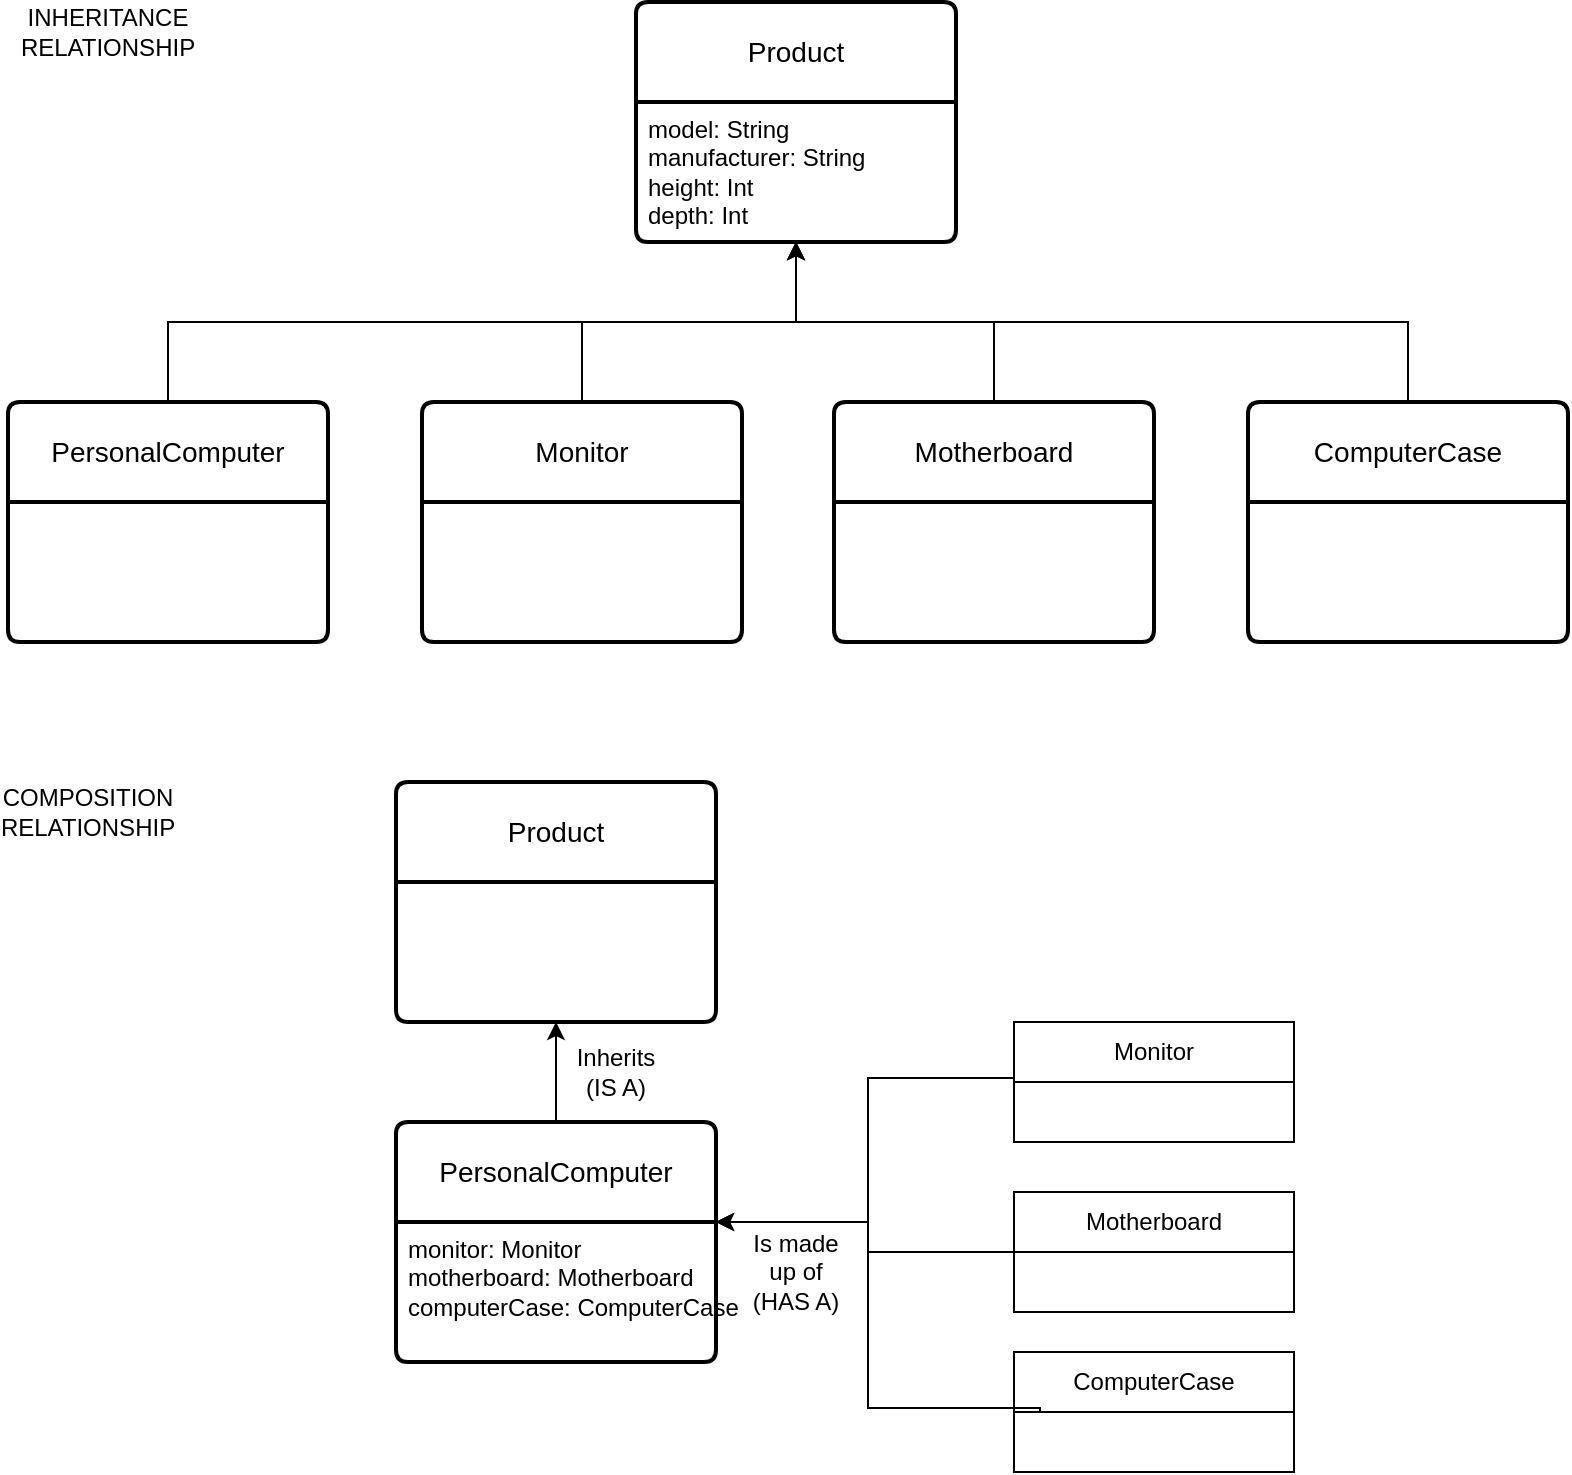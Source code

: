 <mxfile version="22.1.0" type="github">
  <diagram name="페이지-1" id="NA8AB3OvS2FSlZ8swBov">
    <mxGraphModel dx="1194" dy="682" grid="1" gridSize="10" guides="1" tooltips="1" connect="1" arrows="1" fold="1" page="1" pageScale="1" pageWidth="827" pageHeight="1169" math="0" shadow="0">
      <root>
        <mxCell id="0" />
        <mxCell id="1" parent="0" />
        <mxCell id="26T1E3DXYQmSKuZYPeMz-1" value="Product" style="swimlane;childLayout=stackLayout;horizontal=1;startSize=50;horizontalStack=0;rounded=1;fontSize=14;fontStyle=0;strokeWidth=2;resizeParent=0;resizeLast=1;shadow=0;dashed=0;align=center;arcSize=4;whiteSpace=wrap;html=1;" parent="1" vertex="1">
          <mxGeometry x="334" y="50" width="160" height="120" as="geometry" />
        </mxCell>
        <mxCell id="26T1E3DXYQmSKuZYPeMz-2" value="model: String&lt;br&gt;manufacturer: String&lt;br&gt;height: Int&lt;br&gt;depth: Int" style="align=left;strokeColor=none;fillColor=none;spacingLeft=4;fontSize=12;verticalAlign=top;resizable=0;rotatable=0;part=1;html=1;" parent="26T1E3DXYQmSKuZYPeMz-1" vertex="1">
          <mxGeometry y="50" width="160" height="70" as="geometry" />
        </mxCell>
        <mxCell id="26T1E3DXYQmSKuZYPeMz-23" style="edgeStyle=orthogonalEdgeStyle;rounded=0;orthogonalLoop=1;jettySize=auto;html=1;exitX=0.5;exitY=0;exitDx=0;exitDy=0;entryX=0.5;entryY=1;entryDx=0;entryDy=0;" parent="1" source="26T1E3DXYQmSKuZYPeMz-3" target="26T1E3DXYQmSKuZYPeMz-2" edge="1">
          <mxGeometry relative="1" as="geometry" />
        </mxCell>
        <mxCell id="26T1E3DXYQmSKuZYPeMz-3" value="PersonalComputer" style="swimlane;childLayout=stackLayout;horizontal=1;startSize=50;horizontalStack=0;rounded=1;fontSize=14;fontStyle=0;strokeWidth=2;resizeParent=0;resizeLast=1;shadow=0;dashed=0;align=center;arcSize=4;whiteSpace=wrap;html=1;" parent="1" vertex="1">
          <mxGeometry x="20" y="250" width="160" height="120" as="geometry" />
        </mxCell>
        <mxCell id="26T1E3DXYQmSKuZYPeMz-25" style="edgeStyle=orthogonalEdgeStyle;rounded=0;orthogonalLoop=1;jettySize=auto;html=1;exitX=0.5;exitY=0;exitDx=0;exitDy=0;entryX=0.5;entryY=1;entryDx=0;entryDy=0;" parent="1" source="26T1E3DXYQmSKuZYPeMz-6" target="26T1E3DXYQmSKuZYPeMz-2" edge="1">
          <mxGeometry relative="1" as="geometry" />
        </mxCell>
        <mxCell id="26T1E3DXYQmSKuZYPeMz-6" value="Monitor" style="swimlane;childLayout=stackLayout;horizontal=1;startSize=50;horizontalStack=0;rounded=1;fontSize=14;fontStyle=0;strokeWidth=2;resizeParent=0;resizeLast=1;shadow=0;dashed=0;align=center;arcSize=4;whiteSpace=wrap;html=1;" parent="1" vertex="1">
          <mxGeometry x="227" y="250" width="160" height="120" as="geometry" />
        </mxCell>
        <mxCell id="26T1E3DXYQmSKuZYPeMz-26" style="edgeStyle=orthogonalEdgeStyle;rounded=0;orthogonalLoop=1;jettySize=auto;html=1;exitX=0.5;exitY=0;exitDx=0;exitDy=0;entryX=0.5;entryY=1;entryDx=0;entryDy=0;" parent="1" source="26T1E3DXYQmSKuZYPeMz-9" target="26T1E3DXYQmSKuZYPeMz-2" edge="1">
          <mxGeometry relative="1" as="geometry" />
        </mxCell>
        <mxCell id="26T1E3DXYQmSKuZYPeMz-9" value="Motherboard" style="swimlane;childLayout=stackLayout;horizontal=1;startSize=50;horizontalStack=0;rounded=1;fontSize=14;fontStyle=0;strokeWidth=2;resizeParent=0;resizeLast=1;shadow=0;dashed=0;align=center;arcSize=4;whiteSpace=wrap;html=1;" parent="1" vertex="1">
          <mxGeometry x="433" y="250" width="160" height="120" as="geometry" />
        </mxCell>
        <mxCell id="26T1E3DXYQmSKuZYPeMz-27" style="edgeStyle=orthogonalEdgeStyle;rounded=0;orthogonalLoop=1;jettySize=auto;html=1;exitX=0.5;exitY=0;exitDx=0;exitDy=0;entryX=0.5;entryY=1;entryDx=0;entryDy=0;" parent="1" source="26T1E3DXYQmSKuZYPeMz-18" target="26T1E3DXYQmSKuZYPeMz-2" edge="1">
          <mxGeometry relative="1" as="geometry" />
        </mxCell>
        <mxCell id="26T1E3DXYQmSKuZYPeMz-18" value="ComputerCase" style="swimlane;childLayout=stackLayout;horizontal=1;startSize=50;horizontalStack=0;rounded=1;fontSize=14;fontStyle=0;strokeWidth=2;resizeParent=0;resizeLast=1;shadow=0;dashed=0;align=center;arcSize=4;whiteSpace=wrap;html=1;" parent="1" vertex="1">
          <mxGeometry x="640" y="250" width="160" height="120" as="geometry" />
        </mxCell>
        <mxCell id="3mI-Pz_-EioAWMsXSMx8-24" value="INHERITANCE RELATIONSHIP" style="text;html=1;strokeColor=none;fillColor=none;align=center;verticalAlign=middle;whiteSpace=wrap;rounded=0;" parent="1" vertex="1">
          <mxGeometry x="40" y="50" width="60" height="30" as="geometry" />
        </mxCell>
        <mxCell id="3mI-Pz_-EioAWMsXSMx8-28" value="COMPOSITION RELATIONSHIP" style="text;html=1;strokeColor=none;fillColor=none;align=center;verticalAlign=middle;whiteSpace=wrap;rounded=0;" parent="1" vertex="1">
          <mxGeometry x="30" y="440" width="60" height="30" as="geometry" />
        </mxCell>
        <mxCell id="3mI-Pz_-EioAWMsXSMx8-1" value="Product" style="swimlane;childLayout=stackLayout;horizontal=1;startSize=50;horizontalStack=0;rounded=1;fontSize=14;fontStyle=0;strokeWidth=2;resizeParent=0;resizeLast=1;shadow=0;dashed=0;align=center;arcSize=4;whiteSpace=wrap;html=1;" parent="1" vertex="1">
          <mxGeometry x="214" y="440" width="160" height="120" as="geometry" />
        </mxCell>
        <mxCell id="3mI-Pz_-EioAWMsXSMx8-5" style="edgeStyle=orthogonalEdgeStyle;rounded=0;orthogonalLoop=1;jettySize=auto;html=1;exitX=0.5;exitY=0;exitDx=0;exitDy=0;entryX=0.5;entryY=1;entryDx=0;entryDy=0;" parent="1" source="3mI-Pz_-EioAWMsXSMx8-3" target="3mI-Pz_-EioAWMsXSMx8-1" edge="1">
          <mxGeometry relative="1" as="geometry" />
        </mxCell>
        <mxCell id="3mI-Pz_-EioAWMsXSMx8-3" value="PersonalComputer" style="swimlane;childLayout=stackLayout;horizontal=1;startSize=50;horizontalStack=0;rounded=1;fontSize=14;fontStyle=0;strokeWidth=2;resizeParent=0;resizeLast=1;shadow=0;dashed=0;align=center;arcSize=4;whiteSpace=wrap;html=1;" parent="1" vertex="1">
          <mxGeometry x="214" y="610" width="160" height="120" as="geometry" />
        </mxCell>
        <mxCell id="3mI-Pz_-EioAWMsXSMx8-4" value="monitor: Monitor&lt;br&gt;motherboard: Motherboard&lt;br&gt;computerCase: ComputerCase" style="align=left;strokeColor=none;fillColor=none;spacingLeft=4;fontSize=12;verticalAlign=top;resizable=0;rotatable=0;part=1;html=1;" parent="3mI-Pz_-EioAWMsXSMx8-3" vertex="1">
          <mxGeometry y="50" width="160" height="70" as="geometry" />
        </mxCell>
        <mxCell id="3mI-Pz_-EioAWMsXSMx8-6" value="Inherits (IS A)" style="text;html=1;strokeColor=none;fillColor=none;align=center;verticalAlign=middle;whiteSpace=wrap;rounded=0;" parent="1" vertex="1">
          <mxGeometry x="294" y="569.5" width="60" height="30" as="geometry" />
        </mxCell>
        <mxCell id="3mI-Pz_-EioAWMsXSMx8-19" value="" style="group" parent="1" vertex="1" connectable="0">
          <mxGeometry x="474" y="557.5" width="140" height="225" as="geometry" />
        </mxCell>
        <mxCell id="3mI-Pz_-EioAWMsXSMx8-29" value="" style="group" parent="3mI-Pz_-EioAWMsXSMx8-19" vertex="1" connectable="0">
          <mxGeometry x="49" y="2.5" width="140" height="225" as="geometry" />
        </mxCell>
        <mxCell id="3mI-Pz_-EioAWMsXSMx8-9" value="Monitor" style="swimlane;fontStyle=0;childLayout=stackLayout;horizontal=1;startSize=30;horizontalStack=0;resizeParent=1;resizeParentMax=0;resizeLast=0;collapsible=1;marginBottom=0;whiteSpace=wrap;html=1;" parent="3mI-Pz_-EioAWMsXSMx8-29" vertex="1">
          <mxGeometry width="140" height="60" as="geometry" />
        </mxCell>
        <mxCell id="3mI-Pz_-EioAWMsXSMx8-13" value="Motherboard" style="swimlane;fontStyle=0;childLayout=stackLayout;horizontal=1;startSize=30;horizontalStack=0;resizeParent=1;resizeParentMax=0;resizeLast=0;collapsible=1;marginBottom=0;whiteSpace=wrap;html=1;" parent="3mI-Pz_-EioAWMsXSMx8-29" vertex="1">
          <mxGeometry y="85" width="140" height="60" as="geometry" />
        </mxCell>
        <mxCell id="3mI-Pz_-EioAWMsXSMx8-14" value="ComputerCase" style="swimlane;fontStyle=0;childLayout=stackLayout;horizontal=1;startSize=30;horizontalStack=0;resizeParent=1;resizeParentMax=0;resizeLast=0;collapsible=1;marginBottom=0;whiteSpace=wrap;html=1;" parent="3mI-Pz_-EioAWMsXSMx8-29" vertex="1">
          <mxGeometry y="165" width="140" height="60" as="geometry" />
        </mxCell>
        <mxCell id="3mI-Pz_-EioAWMsXSMx8-20" style="edgeStyle=orthogonalEdgeStyle;rounded=0;orthogonalLoop=1;jettySize=auto;html=1;exitX=0;exitY=0.5;exitDx=0;exitDy=0;entryX=1;entryY=0;entryDx=0;entryDy=0;" parent="1" source="3mI-Pz_-EioAWMsXSMx8-9" target="3mI-Pz_-EioAWMsXSMx8-4" edge="1">
          <mxGeometry relative="1" as="geometry">
            <Array as="points">
              <mxPoint x="523" y="588" />
              <mxPoint x="450" y="588" />
              <mxPoint x="450" y="660" />
            </Array>
          </mxGeometry>
        </mxCell>
        <mxCell id="3mI-Pz_-EioAWMsXSMx8-21" style="edgeStyle=orthogonalEdgeStyle;rounded=0;orthogonalLoop=1;jettySize=auto;html=1;exitX=0;exitY=0.5;exitDx=0;exitDy=0;entryX=1;entryY=0;entryDx=0;entryDy=0;" parent="1" source="3mI-Pz_-EioAWMsXSMx8-13" target="3mI-Pz_-EioAWMsXSMx8-4" edge="1">
          <mxGeometry relative="1" as="geometry">
            <Array as="points">
              <mxPoint x="450" y="675" />
              <mxPoint x="450" y="660" />
            </Array>
          </mxGeometry>
        </mxCell>
        <mxCell id="3mI-Pz_-EioAWMsXSMx8-22" style="edgeStyle=orthogonalEdgeStyle;rounded=0;orthogonalLoop=1;jettySize=auto;html=1;exitX=0;exitY=0.5;exitDx=0;exitDy=0;entryX=1;entryY=0;entryDx=0;entryDy=0;" parent="1" target="3mI-Pz_-EioAWMsXSMx8-4" edge="1">
          <mxGeometry relative="1" as="geometry">
            <mxPoint x="536" y="755" as="sourcePoint" />
            <mxPoint x="387" y="660" as="targetPoint" />
            <Array as="points">
              <mxPoint x="536" y="753" />
              <mxPoint x="450" y="753" />
              <mxPoint x="450" y="660" />
            </Array>
          </mxGeometry>
        </mxCell>
        <mxCell id="3mI-Pz_-EioAWMsXSMx8-23" value="Is made up of (HAS A)" style="text;html=1;strokeColor=none;fillColor=none;align=center;verticalAlign=middle;whiteSpace=wrap;rounded=0;" parent="1" vertex="1">
          <mxGeometry x="384" y="670" width="60" height="30" as="geometry" />
        </mxCell>
      </root>
    </mxGraphModel>
  </diagram>
</mxfile>
